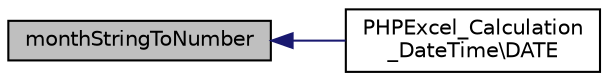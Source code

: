 digraph "monthStringToNumber"
{
  edge [fontname="Helvetica",fontsize="10",labelfontname="Helvetica",labelfontsize="10"];
  node [fontname="Helvetica",fontsize="10",shape=record];
  rankdir="LR";
  Node83 [label="monthStringToNumber",height=0.2,width=0.4,color="black", fillcolor="grey75", style="filled", fontcolor="black"];
  Node83 -> Node84 [dir="back",color="midnightblue",fontsize="10",style="solid",fontname="Helvetica"];
  Node84 [label="PHPExcel_Calculation\l_DateTime\\DATE",height=0.2,width=0.4,color="black", fillcolor="white", style="filled",URL="$class_p_h_p_excel___calculation___date_time.html#a03b0fe170b61e5a1c2029cb36c862c73"];
}
